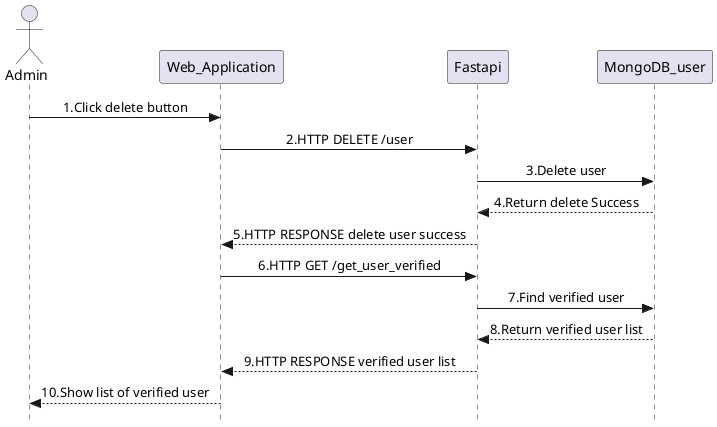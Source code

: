 @startuml Roof_Surface_Admin_deleteUser
skinparam Style strictuml
skinparam SequenceMessageAlignment center
actor Admin as admin
participant Web_Application as web_app
participant Fastapi as fastapi
participant MongoDB_user as user

admin -> web_app : 1.Click delete button
web_app -> fastapi : 2.HTTP DELETE /user
fastapi -> user : 3.Delete user
user --> fastapi : 4.Return delete Success
fastapi --> web_app : 5.HTTP RESPONSE delete user success
web_app -> fastapi : 6.HTTP GET /get_user_verified
fastapi -> user : 7.Find verified user
user --> fastapi : 8.Return verified user list
fastapi --> web_app : 9.HTTP RESPONSE verified user list
web_app --> admin : 10.Show list of verified user

@enduml